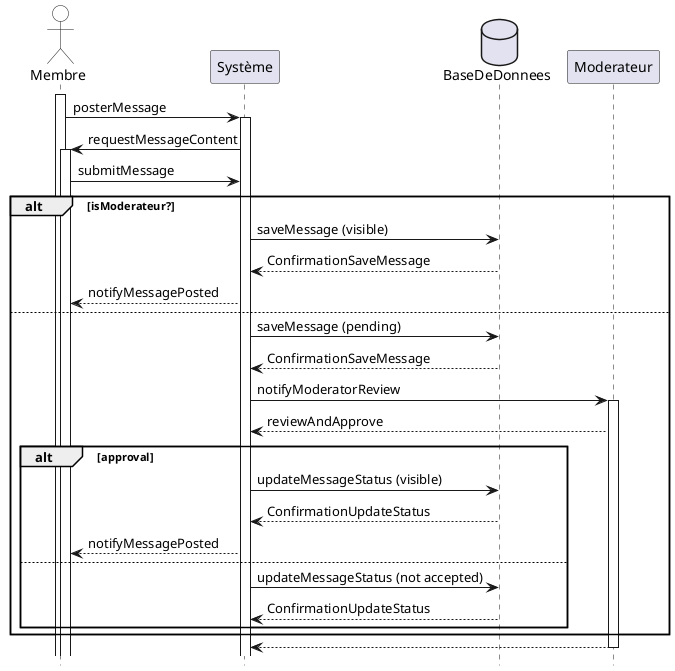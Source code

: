 @startuml

'Diagramme de séquence (PlantUML)'

'Configuration charte graphique'
hide footbox
skinparam sequenceParticiantBackgroundColor White
skinparam sequenceActorBackgroundColor White

'Déclaration des acteurs et des participants'
actor Membre
participant Système
database BaseDeDonnees
participant Moderateur

'Interaction principale'
activate Membre
Membre -> Système: posterMessage
activate Système
Système -> Membre: requestMessageContent
activate Membre
Membre -> Système: submitMessage

alt isModerateur?
    Système -> BaseDeDonnees: saveMessage (visible)
    BaseDeDonnees --> Système: ConfirmationSaveMessage
    Système --> Membre: notifyMessagePosted
else 
    Système -> BaseDeDonnees: saveMessage (pending)
    BaseDeDonnees --> Système: ConfirmationSaveMessage
    Système -> Moderateur: notifyModeratorReview
    activate Moderateur
    Moderateur --> Système: reviewAndApprove
    alt approval 
       Système -> BaseDeDonnees: updateMessageStatus (visible)
       BaseDeDonnees --> Système: ConfirmationUpdateStatus
       Système --> Membre: notifyMessagePosted
    else 
       Système -> BaseDeDonnees: updateMessageStatus (not accepted)
       BaseDeDonnees --> Système: ConfirmationUpdateStatus
    end
end
return

@enduml
